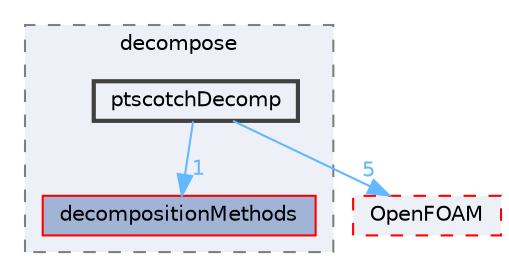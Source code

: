 digraph "src/parallel/decompose/ptscotchDecomp"
{
 // LATEX_PDF_SIZE
  bgcolor="transparent";
  edge [fontname=Helvetica,fontsize=10,labelfontname=Helvetica,labelfontsize=10];
  node [fontname=Helvetica,fontsize=10,shape=box,height=0.2,width=0.4];
  compound=true
  subgraph clusterdir_e048e8eb4dfe5719d368ebac837fe95a {
    graph [ bgcolor="#edf0f7", pencolor="grey50", label="decompose", fontname=Helvetica,fontsize=10 style="filled,dashed", URL="dir_e048e8eb4dfe5719d368ebac837fe95a.html",tooltip=""]
  dir_e3b70d1802e286fd48b60eaae8da0038 [label="decompositionMethods", fillcolor="#a2b4d6", color="red", style="filled", URL="dir_e3b70d1802e286fd48b60eaae8da0038.html",tooltip=""];
  dir_c98e9f150f36ff11917a4b75e5ba2d94 [label="ptscotchDecomp", fillcolor="#edf0f7", color="grey25", style="filled,bold", URL="dir_c98e9f150f36ff11917a4b75e5ba2d94.html",tooltip=""];
  }
  dir_c5473ff19b20e6ec4dfe5c310b3778a8 [label="OpenFOAM", fillcolor="#edf0f7", color="red", style="filled,dashed", URL="dir_c5473ff19b20e6ec4dfe5c310b3778a8.html",tooltip=""];
  dir_c98e9f150f36ff11917a4b75e5ba2d94->dir_c5473ff19b20e6ec4dfe5c310b3778a8 [headlabel="5", labeldistance=1.5 headhref="dir_003125_002695.html" href="dir_003125_002695.html" color="steelblue1" fontcolor="steelblue1"];
  dir_c98e9f150f36ff11917a4b75e5ba2d94->dir_e3b70d1802e286fd48b60eaae8da0038 [headlabel="1", labeldistance=1.5 headhref="dir_003125_000834.html" href="dir_003125_000834.html" color="steelblue1" fontcolor="steelblue1"];
}
